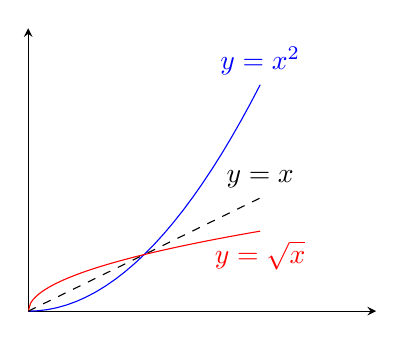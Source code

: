 \begin{tikzpicture}
  \begin{axis}[
  width=6cm,
  xmax=3,ymax=5,
  ticks=none,
  axis lines=middle]
  \addplot[blue, domain=0:2]  {x^2} node[above]{$y=x^2$};
  \addplot[red, domain=0:2, samples=100]  {sqrt(x)} node[below]{$y=\sqrt{x}$};
  \addplot[black, dashed, domain=0:2]  {x} node[above]{$y=x$};
\end{axis}
\end{tikzpicture}